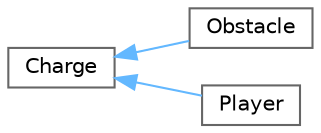 digraph "Graphical Class Hierarchy"
{
 // LATEX_PDF_SIZE
  bgcolor="transparent";
  edge [fontname=Helvetica,fontsize=10,labelfontname=Helvetica,labelfontsize=10];
  node [fontname=Helvetica,fontsize=10,shape=box,height=0.2,width=0.4];
  rankdir="LR";
  Node0 [id="Node000000",label="Charge",height=0.2,width=0.4,color="grey40", fillcolor="white", style="filled",URL="$class_charge.html",tooltip="Represents an electric charge."];
  Node0 -> Node1 [id="edge1_Node000000_Node000001",dir="back",color="steelblue1",style="solid",tooltip=" "];
  Node1 [id="Node000001",label="Obstacle",height=0.2,width=0.4,color="grey40", fillcolor="white", style="filled",URL="$class_obstacle.html",tooltip="Represents an obstacle in the program."];
  Node0 -> Node2 [id="edge2_Node000000_Node000002",dir="back",color="steelblue1",style="solid",tooltip=" "];
  Node2 [id="Node000002",label="Player",height=0.2,width=0.4,color="grey40", fillcolor="white", style="filled",URL="$class_player.html",tooltip="Represents a player in the game."];
}
